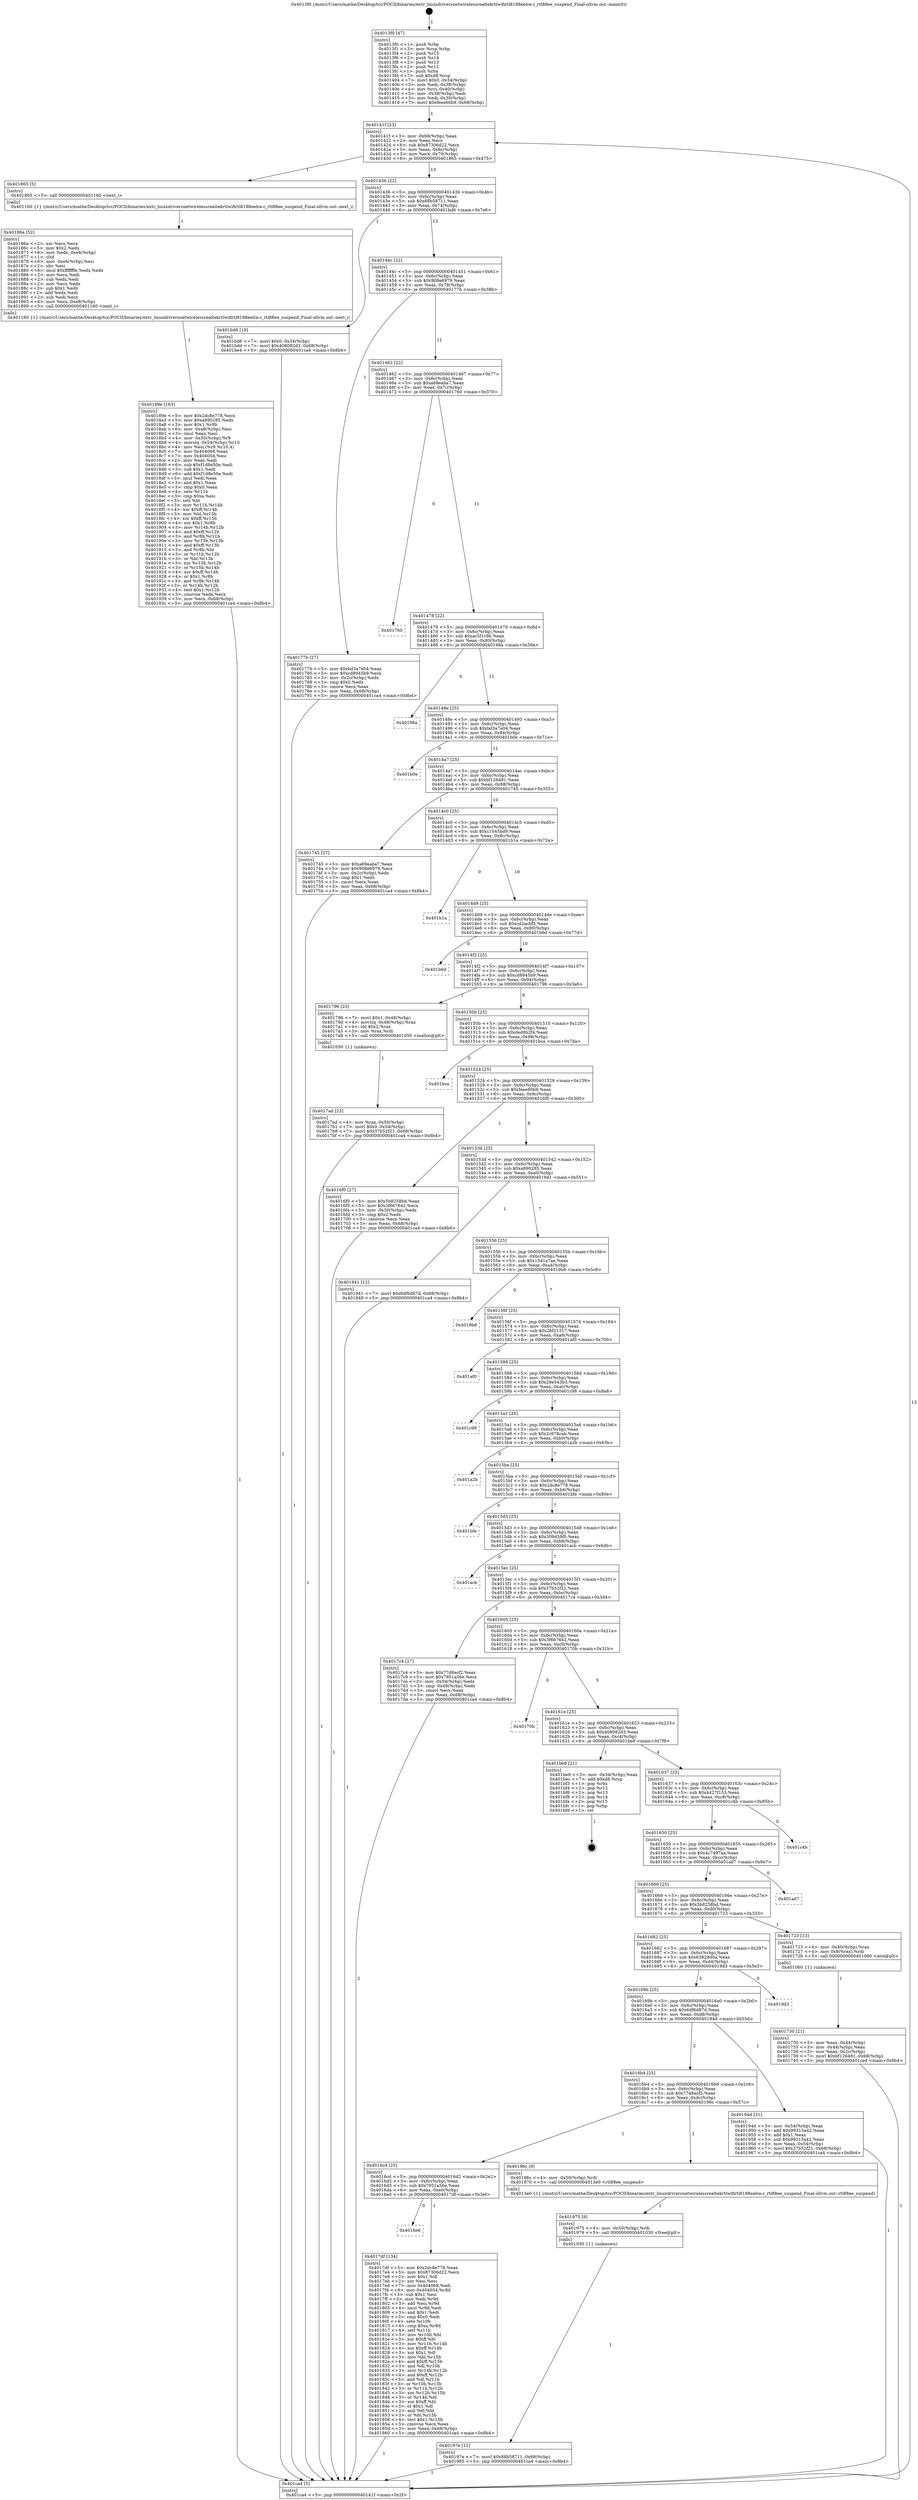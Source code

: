 digraph "0x4013f0" {
  label = "0x4013f0 (/mnt/c/Users/mathe/Desktop/tcc/POCII/binaries/extr_linuxdriversnetwirelessrealtekrtlwifirtl8188eehw.c_rtl88ee_suspend_Final-ollvm.out::main(0))"
  labelloc = "t"
  node[shape=record]

  Entry [label="",width=0.3,height=0.3,shape=circle,fillcolor=black,style=filled]
  "0x40141f" [label="{
     0x40141f [23]\l
     | [instrs]\l
     &nbsp;&nbsp;0x40141f \<+3\>: mov -0x68(%rbp),%eax\l
     &nbsp;&nbsp;0x401422 \<+2\>: mov %eax,%ecx\l
     &nbsp;&nbsp;0x401424 \<+6\>: sub $0x87306d22,%ecx\l
     &nbsp;&nbsp;0x40142a \<+3\>: mov %eax,-0x6c(%rbp)\l
     &nbsp;&nbsp;0x40142d \<+3\>: mov %ecx,-0x70(%rbp)\l
     &nbsp;&nbsp;0x401430 \<+6\>: je 0000000000401865 \<main+0x475\>\l
  }"]
  "0x401865" [label="{
     0x401865 [5]\l
     | [instrs]\l
     &nbsp;&nbsp;0x401865 \<+5\>: call 0000000000401160 \<next_i\>\l
     | [calls]\l
     &nbsp;&nbsp;0x401160 \{1\} (/mnt/c/Users/mathe/Desktop/tcc/POCII/binaries/extr_linuxdriversnetwirelessrealtekrtlwifirtl8188eehw.c_rtl88ee_suspend_Final-ollvm.out::next_i)\l
  }"]
  "0x401436" [label="{
     0x401436 [22]\l
     | [instrs]\l
     &nbsp;&nbsp;0x401436 \<+5\>: jmp 000000000040143b \<main+0x4b\>\l
     &nbsp;&nbsp;0x40143b \<+3\>: mov -0x6c(%rbp),%eax\l
     &nbsp;&nbsp;0x40143e \<+5\>: sub $0x88b58711,%eax\l
     &nbsp;&nbsp;0x401443 \<+3\>: mov %eax,-0x74(%rbp)\l
     &nbsp;&nbsp;0x401446 \<+6\>: je 0000000000401bd6 \<main+0x7e6\>\l
  }"]
  Exit [label="",width=0.3,height=0.3,shape=circle,fillcolor=black,style=filled,peripheries=2]
  "0x401bd6" [label="{
     0x401bd6 [19]\l
     | [instrs]\l
     &nbsp;&nbsp;0x401bd6 \<+7\>: movl $0x0,-0x34(%rbp)\l
     &nbsp;&nbsp;0x401bdd \<+7\>: movl $0x408082d3,-0x68(%rbp)\l
     &nbsp;&nbsp;0x401be4 \<+5\>: jmp 0000000000401ca4 \<main+0x8b4\>\l
  }"]
  "0x40144c" [label="{
     0x40144c [22]\l
     | [instrs]\l
     &nbsp;&nbsp;0x40144c \<+5\>: jmp 0000000000401451 \<main+0x61\>\l
     &nbsp;&nbsp;0x401451 \<+3\>: mov -0x6c(%rbp),%eax\l
     &nbsp;&nbsp;0x401454 \<+5\>: sub $0x908e6979,%eax\l
     &nbsp;&nbsp;0x401459 \<+3\>: mov %eax,-0x78(%rbp)\l
     &nbsp;&nbsp;0x40145c \<+6\>: je 000000000040177b \<main+0x38b\>\l
  }"]
  "0x40197e" [label="{
     0x40197e [12]\l
     | [instrs]\l
     &nbsp;&nbsp;0x40197e \<+7\>: movl $0x88b58711,-0x68(%rbp)\l
     &nbsp;&nbsp;0x401985 \<+5\>: jmp 0000000000401ca4 \<main+0x8b4\>\l
  }"]
  "0x40177b" [label="{
     0x40177b [27]\l
     | [instrs]\l
     &nbsp;&nbsp;0x40177b \<+5\>: mov $0xbd3a7e04,%eax\l
     &nbsp;&nbsp;0x401780 \<+5\>: mov $0xcd8945b9,%ecx\l
     &nbsp;&nbsp;0x401785 \<+3\>: mov -0x2c(%rbp),%edx\l
     &nbsp;&nbsp;0x401788 \<+3\>: cmp $0x0,%edx\l
     &nbsp;&nbsp;0x40178b \<+3\>: cmove %ecx,%eax\l
     &nbsp;&nbsp;0x40178e \<+3\>: mov %eax,-0x68(%rbp)\l
     &nbsp;&nbsp;0x401791 \<+5\>: jmp 0000000000401ca4 \<main+0x8b4\>\l
  }"]
  "0x401462" [label="{
     0x401462 [22]\l
     | [instrs]\l
     &nbsp;&nbsp;0x401462 \<+5\>: jmp 0000000000401467 \<main+0x77\>\l
     &nbsp;&nbsp;0x401467 \<+3\>: mov -0x6c(%rbp),%eax\l
     &nbsp;&nbsp;0x40146a \<+5\>: sub $0xa69eaba7,%eax\l
     &nbsp;&nbsp;0x40146f \<+3\>: mov %eax,-0x7c(%rbp)\l
     &nbsp;&nbsp;0x401472 \<+6\>: je 0000000000401760 \<main+0x370\>\l
  }"]
  "0x401975" [label="{
     0x401975 [9]\l
     | [instrs]\l
     &nbsp;&nbsp;0x401975 \<+4\>: mov -0x50(%rbp),%rdi\l
     &nbsp;&nbsp;0x401979 \<+5\>: call 0000000000401030 \<free@plt\>\l
     | [calls]\l
     &nbsp;&nbsp;0x401030 \{1\} (unknown)\l
  }"]
  "0x401760" [label="{
     0x401760\l
  }", style=dashed]
  "0x401478" [label="{
     0x401478 [22]\l
     | [instrs]\l
     &nbsp;&nbsp;0x401478 \<+5\>: jmp 000000000040147d \<main+0x8d\>\l
     &nbsp;&nbsp;0x40147d \<+3\>: mov -0x6c(%rbp),%eax\l
     &nbsp;&nbsp;0x401480 \<+5\>: sub $0xac5f1c9b,%eax\l
     &nbsp;&nbsp;0x401485 \<+3\>: mov %eax,-0x80(%rbp)\l
     &nbsp;&nbsp;0x401488 \<+6\>: je 000000000040198a \<main+0x59a\>\l
  }"]
  "0x40189e" [label="{
     0x40189e [163]\l
     | [instrs]\l
     &nbsp;&nbsp;0x40189e \<+5\>: mov $0x2dc8e778,%ecx\l
     &nbsp;&nbsp;0x4018a3 \<+5\>: mov $0xa890285,%edx\l
     &nbsp;&nbsp;0x4018a8 \<+3\>: mov $0x1,%r8b\l
     &nbsp;&nbsp;0x4018ab \<+6\>: mov -0xe8(%rbp),%esi\l
     &nbsp;&nbsp;0x4018b1 \<+3\>: imul %eax,%esi\l
     &nbsp;&nbsp;0x4018b4 \<+4\>: mov -0x50(%rbp),%r9\l
     &nbsp;&nbsp;0x4018b8 \<+4\>: movslq -0x54(%rbp),%r10\l
     &nbsp;&nbsp;0x4018bc \<+4\>: mov %esi,(%r9,%r10,4)\l
     &nbsp;&nbsp;0x4018c0 \<+7\>: mov 0x404068,%eax\l
     &nbsp;&nbsp;0x4018c7 \<+7\>: mov 0x404054,%esi\l
     &nbsp;&nbsp;0x4018ce \<+2\>: mov %eax,%edi\l
     &nbsp;&nbsp;0x4018d0 \<+6\>: sub $0xf1d8e50e,%edi\l
     &nbsp;&nbsp;0x4018d6 \<+3\>: sub $0x1,%edi\l
     &nbsp;&nbsp;0x4018d9 \<+6\>: add $0xf1d8e50e,%edi\l
     &nbsp;&nbsp;0x4018df \<+3\>: imul %edi,%eax\l
     &nbsp;&nbsp;0x4018e2 \<+3\>: and $0x1,%eax\l
     &nbsp;&nbsp;0x4018e5 \<+3\>: cmp $0x0,%eax\l
     &nbsp;&nbsp;0x4018e8 \<+4\>: sete %r11b\l
     &nbsp;&nbsp;0x4018ec \<+3\>: cmp $0xa,%esi\l
     &nbsp;&nbsp;0x4018ef \<+3\>: setl %bl\l
     &nbsp;&nbsp;0x4018f2 \<+3\>: mov %r11b,%r14b\l
     &nbsp;&nbsp;0x4018f5 \<+4\>: xor $0xff,%r14b\l
     &nbsp;&nbsp;0x4018f9 \<+3\>: mov %bl,%r15b\l
     &nbsp;&nbsp;0x4018fc \<+4\>: xor $0xff,%r15b\l
     &nbsp;&nbsp;0x401900 \<+4\>: xor $0x1,%r8b\l
     &nbsp;&nbsp;0x401904 \<+3\>: mov %r14b,%r12b\l
     &nbsp;&nbsp;0x401907 \<+4\>: and $0xff,%r12b\l
     &nbsp;&nbsp;0x40190b \<+3\>: and %r8b,%r11b\l
     &nbsp;&nbsp;0x40190e \<+3\>: mov %r15b,%r13b\l
     &nbsp;&nbsp;0x401911 \<+4\>: and $0xff,%r13b\l
     &nbsp;&nbsp;0x401915 \<+3\>: and %r8b,%bl\l
     &nbsp;&nbsp;0x401918 \<+3\>: or %r11b,%r12b\l
     &nbsp;&nbsp;0x40191b \<+3\>: or %bl,%r13b\l
     &nbsp;&nbsp;0x40191e \<+3\>: xor %r13b,%r12b\l
     &nbsp;&nbsp;0x401921 \<+3\>: or %r15b,%r14b\l
     &nbsp;&nbsp;0x401924 \<+4\>: xor $0xff,%r14b\l
     &nbsp;&nbsp;0x401928 \<+4\>: or $0x1,%r8b\l
     &nbsp;&nbsp;0x40192c \<+3\>: and %r8b,%r14b\l
     &nbsp;&nbsp;0x40192f \<+3\>: or %r14b,%r12b\l
     &nbsp;&nbsp;0x401932 \<+4\>: test $0x1,%r12b\l
     &nbsp;&nbsp;0x401936 \<+3\>: cmovne %edx,%ecx\l
     &nbsp;&nbsp;0x401939 \<+3\>: mov %ecx,-0x68(%rbp)\l
     &nbsp;&nbsp;0x40193c \<+5\>: jmp 0000000000401ca4 \<main+0x8b4\>\l
  }"]
  "0x40198a" [label="{
     0x40198a\l
  }", style=dashed]
  "0x40148e" [label="{
     0x40148e [25]\l
     | [instrs]\l
     &nbsp;&nbsp;0x40148e \<+5\>: jmp 0000000000401493 \<main+0xa3\>\l
     &nbsp;&nbsp;0x401493 \<+3\>: mov -0x6c(%rbp),%eax\l
     &nbsp;&nbsp;0x401496 \<+5\>: sub $0xbd3a7e04,%eax\l
     &nbsp;&nbsp;0x40149b \<+6\>: mov %eax,-0x84(%rbp)\l
     &nbsp;&nbsp;0x4014a1 \<+6\>: je 0000000000401b0e \<main+0x71e\>\l
  }"]
  "0x40186a" [label="{
     0x40186a [52]\l
     | [instrs]\l
     &nbsp;&nbsp;0x40186a \<+2\>: xor %ecx,%ecx\l
     &nbsp;&nbsp;0x40186c \<+5\>: mov $0x2,%edx\l
     &nbsp;&nbsp;0x401871 \<+6\>: mov %edx,-0xe4(%rbp)\l
     &nbsp;&nbsp;0x401877 \<+1\>: cltd\l
     &nbsp;&nbsp;0x401878 \<+6\>: mov -0xe4(%rbp),%esi\l
     &nbsp;&nbsp;0x40187e \<+2\>: idiv %esi\l
     &nbsp;&nbsp;0x401880 \<+6\>: imul $0xfffffffe,%edx,%edx\l
     &nbsp;&nbsp;0x401886 \<+2\>: mov %ecx,%edi\l
     &nbsp;&nbsp;0x401888 \<+2\>: sub %edx,%edi\l
     &nbsp;&nbsp;0x40188a \<+2\>: mov %ecx,%edx\l
     &nbsp;&nbsp;0x40188c \<+3\>: sub $0x1,%edx\l
     &nbsp;&nbsp;0x40188f \<+2\>: add %edx,%edi\l
     &nbsp;&nbsp;0x401891 \<+2\>: sub %edi,%ecx\l
     &nbsp;&nbsp;0x401893 \<+6\>: mov %ecx,-0xe8(%rbp)\l
     &nbsp;&nbsp;0x401899 \<+5\>: call 0000000000401160 \<next_i\>\l
     | [calls]\l
     &nbsp;&nbsp;0x401160 \{1\} (/mnt/c/Users/mathe/Desktop/tcc/POCII/binaries/extr_linuxdriversnetwirelessrealtekrtlwifirtl8188eehw.c_rtl88ee_suspend_Final-ollvm.out::next_i)\l
  }"]
  "0x401b0e" [label="{
     0x401b0e\l
  }", style=dashed]
  "0x4014a7" [label="{
     0x4014a7 [25]\l
     | [instrs]\l
     &nbsp;&nbsp;0x4014a7 \<+5\>: jmp 00000000004014ac \<main+0xbc\>\l
     &nbsp;&nbsp;0x4014ac \<+3\>: mov -0x6c(%rbp),%eax\l
     &nbsp;&nbsp;0x4014af \<+5\>: sub $0xbf126481,%eax\l
     &nbsp;&nbsp;0x4014b4 \<+6\>: mov %eax,-0x88(%rbp)\l
     &nbsp;&nbsp;0x4014ba \<+6\>: je 0000000000401745 \<main+0x355\>\l
  }"]
  "0x4016e6" [label="{
     0x4016e6\l
  }", style=dashed]
  "0x401745" [label="{
     0x401745 [27]\l
     | [instrs]\l
     &nbsp;&nbsp;0x401745 \<+5\>: mov $0xa69eaba7,%eax\l
     &nbsp;&nbsp;0x40174a \<+5\>: mov $0x908e6979,%ecx\l
     &nbsp;&nbsp;0x40174f \<+3\>: mov -0x2c(%rbp),%edx\l
     &nbsp;&nbsp;0x401752 \<+3\>: cmp $0x1,%edx\l
     &nbsp;&nbsp;0x401755 \<+3\>: cmovl %ecx,%eax\l
     &nbsp;&nbsp;0x401758 \<+3\>: mov %eax,-0x68(%rbp)\l
     &nbsp;&nbsp;0x40175b \<+5\>: jmp 0000000000401ca4 \<main+0x8b4\>\l
  }"]
  "0x4014c0" [label="{
     0x4014c0 [25]\l
     | [instrs]\l
     &nbsp;&nbsp;0x4014c0 \<+5\>: jmp 00000000004014c5 \<main+0xd5\>\l
     &nbsp;&nbsp;0x4014c5 \<+3\>: mov -0x6c(%rbp),%eax\l
     &nbsp;&nbsp;0x4014c8 \<+5\>: sub $0xc1045bd9,%eax\l
     &nbsp;&nbsp;0x4014cd \<+6\>: mov %eax,-0x8c(%rbp)\l
     &nbsp;&nbsp;0x4014d3 \<+6\>: je 0000000000401b1a \<main+0x72a\>\l
  }"]
  "0x4017df" [label="{
     0x4017df [134]\l
     | [instrs]\l
     &nbsp;&nbsp;0x4017df \<+5\>: mov $0x2dc8e778,%eax\l
     &nbsp;&nbsp;0x4017e4 \<+5\>: mov $0x87306d22,%ecx\l
     &nbsp;&nbsp;0x4017e9 \<+2\>: mov $0x1,%dl\l
     &nbsp;&nbsp;0x4017eb \<+2\>: xor %esi,%esi\l
     &nbsp;&nbsp;0x4017ed \<+7\>: mov 0x404068,%edi\l
     &nbsp;&nbsp;0x4017f4 \<+8\>: mov 0x404054,%r8d\l
     &nbsp;&nbsp;0x4017fc \<+3\>: sub $0x1,%esi\l
     &nbsp;&nbsp;0x4017ff \<+3\>: mov %edi,%r9d\l
     &nbsp;&nbsp;0x401802 \<+3\>: add %esi,%r9d\l
     &nbsp;&nbsp;0x401805 \<+4\>: imul %r9d,%edi\l
     &nbsp;&nbsp;0x401809 \<+3\>: and $0x1,%edi\l
     &nbsp;&nbsp;0x40180c \<+3\>: cmp $0x0,%edi\l
     &nbsp;&nbsp;0x40180f \<+4\>: sete %r10b\l
     &nbsp;&nbsp;0x401813 \<+4\>: cmp $0xa,%r8d\l
     &nbsp;&nbsp;0x401817 \<+4\>: setl %r11b\l
     &nbsp;&nbsp;0x40181b \<+3\>: mov %r10b,%bl\l
     &nbsp;&nbsp;0x40181e \<+3\>: xor $0xff,%bl\l
     &nbsp;&nbsp;0x401821 \<+3\>: mov %r11b,%r14b\l
     &nbsp;&nbsp;0x401824 \<+4\>: xor $0xff,%r14b\l
     &nbsp;&nbsp;0x401828 \<+3\>: xor $0x1,%dl\l
     &nbsp;&nbsp;0x40182b \<+3\>: mov %bl,%r15b\l
     &nbsp;&nbsp;0x40182e \<+4\>: and $0xff,%r15b\l
     &nbsp;&nbsp;0x401832 \<+3\>: and %dl,%r10b\l
     &nbsp;&nbsp;0x401835 \<+3\>: mov %r14b,%r12b\l
     &nbsp;&nbsp;0x401838 \<+4\>: and $0xff,%r12b\l
     &nbsp;&nbsp;0x40183c \<+3\>: and %dl,%r11b\l
     &nbsp;&nbsp;0x40183f \<+3\>: or %r10b,%r15b\l
     &nbsp;&nbsp;0x401842 \<+3\>: or %r11b,%r12b\l
     &nbsp;&nbsp;0x401845 \<+3\>: xor %r12b,%r15b\l
     &nbsp;&nbsp;0x401848 \<+3\>: or %r14b,%bl\l
     &nbsp;&nbsp;0x40184b \<+3\>: xor $0xff,%bl\l
     &nbsp;&nbsp;0x40184e \<+3\>: or $0x1,%dl\l
     &nbsp;&nbsp;0x401851 \<+2\>: and %dl,%bl\l
     &nbsp;&nbsp;0x401853 \<+3\>: or %bl,%r15b\l
     &nbsp;&nbsp;0x401856 \<+4\>: test $0x1,%r15b\l
     &nbsp;&nbsp;0x40185a \<+3\>: cmovne %ecx,%eax\l
     &nbsp;&nbsp;0x40185d \<+3\>: mov %eax,-0x68(%rbp)\l
     &nbsp;&nbsp;0x401860 \<+5\>: jmp 0000000000401ca4 \<main+0x8b4\>\l
  }"]
  "0x401b1a" [label="{
     0x401b1a\l
  }", style=dashed]
  "0x4014d9" [label="{
     0x4014d9 [25]\l
     | [instrs]\l
     &nbsp;&nbsp;0x4014d9 \<+5\>: jmp 00000000004014de \<main+0xee\>\l
     &nbsp;&nbsp;0x4014de \<+3\>: mov -0x6c(%rbp),%eax\l
     &nbsp;&nbsp;0x4014e1 \<+5\>: sub $0xcd2acbf3,%eax\l
     &nbsp;&nbsp;0x4014e6 \<+6\>: mov %eax,-0x90(%rbp)\l
     &nbsp;&nbsp;0x4014ec \<+6\>: je 0000000000401b6d \<main+0x77d\>\l
  }"]
  "0x4016cd" [label="{
     0x4016cd [25]\l
     | [instrs]\l
     &nbsp;&nbsp;0x4016cd \<+5\>: jmp 00000000004016d2 \<main+0x2e2\>\l
     &nbsp;&nbsp;0x4016d2 \<+3\>: mov -0x6c(%rbp),%eax\l
     &nbsp;&nbsp;0x4016d5 \<+5\>: sub $0x7951a56e,%eax\l
     &nbsp;&nbsp;0x4016da \<+6\>: mov %eax,-0xe0(%rbp)\l
     &nbsp;&nbsp;0x4016e0 \<+6\>: je 00000000004017df \<main+0x3ef\>\l
  }"]
  "0x401b6d" [label="{
     0x401b6d\l
  }", style=dashed]
  "0x4014f2" [label="{
     0x4014f2 [25]\l
     | [instrs]\l
     &nbsp;&nbsp;0x4014f2 \<+5\>: jmp 00000000004014f7 \<main+0x107\>\l
     &nbsp;&nbsp;0x4014f7 \<+3\>: mov -0x6c(%rbp),%eax\l
     &nbsp;&nbsp;0x4014fa \<+5\>: sub $0xcd8945b9,%eax\l
     &nbsp;&nbsp;0x4014ff \<+6\>: mov %eax,-0x94(%rbp)\l
     &nbsp;&nbsp;0x401505 \<+6\>: je 0000000000401796 \<main+0x3a6\>\l
  }"]
  "0x40196c" [label="{
     0x40196c [9]\l
     | [instrs]\l
     &nbsp;&nbsp;0x40196c \<+4\>: mov -0x50(%rbp),%rdi\l
     &nbsp;&nbsp;0x401970 \<+5\>: call 00000000004013e0 \<rtl88ee_suspend\>\l
     | [calls]\l
     &nbsp;&nbsp;0x4013e0 \{1\} (/mnt/c/Users/mathe/Desktop/tcc/POCII/binaries/extr_linuxdriversnetwirelessrealtekrtlwifirtl8188eehw.c_rtl88ee_suspend_Final-ollvm.out::rtl88ee_suspend)\l
  }"]
  "0x401796" [label="{
     0x401796 [23]\l
     | [instrs]\l
     &nbsp;&nbsp;0x401796 \<+7\>: movl $0x1,-0x48(%rbp)\l
     &nbsp;&nbsp;0x40179d \<+4\>: movslq -0x48(%rbp),%rax\l
     &nbsp;&nbsp;0x4017a1 \<+4\>: shl $0x2,%rax\l
     &nbsp;&nbsp;0x4017a5 \<+3\>: mov %rax,%rdi\l
     &nbsp;&nbsp;0x4017a8 \<+5\>: call 0000000000401050 \<malloc@plt\>\l
     | [calls]\l
     &nbsp;&nbsp;0x401050 \{1\} (unknown)\l
  }"]
  "0x40150b" [label="{
     0x40150b [25]\l
     | [instrs]\l
     &nbsp;&nbsp;0x40150b \<+5\>: jmp 0000000000401510 \<main+0x120\>\l
     &nbsp;&nbsp;0x401510 \<+3\>: mov -0x6c(%rbp),%eax\l
     &nbsp;&nbsp;0x401513 \<+5\>: sub $0xded8b2f4,%eax\l
     &nbsp;&nbsp;0x401518 \<+6\>: mov %eax,-0x98(%rbp)\l
     &nbsp;&nbsp;0x40151e \<+6\>: je 0000000000401bca \<main+0x7da\>\l
  }"]
  "0x4016b4" [label="{
     0x4016b4 [25]\l
     | [instrs]\l
     &nbsp;&nbsp;0x4016b4 \<+5\>: jmp 00000000004016b9 \<main+0x2c9\>\l
     &nbsp;&nbsp;0x4016b9 \<+3\>: mov -0x6c(%rbp),%eax\l
     &nbsp;&nbsp;0x4016bc \<+5\>: sub $0x77d8acf2,%eax\l
     &nbsp;&nbsp;0x4016c1 \<+6\>: mov %eax,-0xdc(%rbp)\l
     &nbsp;&nbsp;0x4016c7 \<+6\>: je 000000000040196c \<main+0x57c\>\l
  }"]
  "0x401bca" [label="{
     0x401bca\l
  }", style=dashed]
  "0x401524" [label="{
     0x401524 [25]\l
     | [instrs]\l
     &nbsp;&nbsp;0x401524 \<+5\>: jmp 0000000000401529 \<main+0x139\>\l
     &nbsp;&nbsp;0x401529 \<+3\>: mov -0x6c(%rbp),%eax\l
     &nbsp;&nbsp;0x40152c \<+5\>: sub $0xfeee60b9,%eax\l
     &nbsp;&nbsp;0x401531 \<+6\>: mov %eax,-0x9c(%rbp)\l
     &nbsp;&nbsp;0x401537 \<+6\>: je 00000000004016f0 \<main+0x300\>\l
  }"]
  "0x40194d" [label="{
     0x40194d [31]\l
     | [instrs]\l
     &nbsp;&nbsp;0x40194d \<+3\>: mov -0x54(%rbp),%eax\l
     &nbsp;&nbsp;0x401950 \<+5\>: add $0x99315a42,%eax\l
     &nbsp;&nbsp;0x401955 \<+3\>: add $0x1,%eax\l
     &nbsp;&nbsp;0x401958 \<+5\>: sub $0x99315a42,%eax\l
     &nbsp;&nbsp;0x40195d \<+3\>: mov %eax,-0x54(%rbp)\l
     &nbsp;&nbsp;0x401960 \<+7\>: movl $0x37b52f21,-0x68(%rbp)\l
     &nbsp;&nbsp;0x401967 \<+5\>: jmp 0000000000401ca4 \<main+0x8b4\>\l
  }"]
  "0x4016f0" [label="{
     0x4016f0 [27]\l
     | [instrs]\l
     &nbsp;&nbsp;0x4016f0 \<+5\>: mov $0x5b8258bd,%eax\l
     &nbsp;&nbsp;0x4016f5 \<+5\>: mov $0x3f667642,%ecx\l
     &nbsp;&nbsp;0x4016fa \<+3\>: mov -0x30(%rbp),%edx\l
     &nbsp;&nbsp;0x4016fd \<+3\>: cmp $0x2,%edx\l
     &nbsp;&nbsp;0x401700 \<+3\>: cmovne %ecx,%eax\l
     &nbsp;&nbsp;0x401703 \<+3\>: mov %eax,-0x68(%rbp)\l
     &nbsp;&nbsp;0x401706 \<+5\>: jmp 0000000000401ca4 \<main+0x8b4\>\l
  }"]
  "0x40153d" [label="{
     0x40153d [25]\l
     | [instrs]\l
     &nbsp;&nbsp;0x40153d \<+5\>: jmp 0000000000401542 \<main+0x152\>\l
     &nbsp;&nbsp;0x401542 \<+3\>: mov -0x6c(%rbp),%eax\l
     &nbsp;&nbsp;0x401545 \<+5\>: sub $0xa890285,%eax\l
     &nbsp;&nbsp;0x40154a \<+6\>: mov %eax,-0xa0(%rbp)\l
     &nbsp;&nbsp;0x401550 \<+6\>: je 0000000000401941 \<main+0x551\>\l
  }"]
  "0x401ca4" [label="{
     0x401ca4 [5]\l
     | [instrs]\l
     &nbsp;&nbsp;0x401ca4 \<+5\>: jmp 000000000040141f \<main+0x2f\>\l
  }"]
  "0x4013f0" [label="{
     0x4013f0 [47]\l
     | [instrs]\l
     &nbsp;&nbsp;0x4013f0 \<+1\>: push %rbp\l
     &nbsp;&nbsp;0x4013f1 \<+3\>: mov %rsp,%rbp\l
     &nbsp;&nbsp;0x4013f4 \<+2\>: push %r15\l
     &nbsp;&nbsp;0x4013f6 \<+2\>: push %r14\l
     &nbsp;&nbsp;0x4013f8 \<+2\>: push %r13\l
     &nbsp;&nbsp;0x4013fa \<+2\>: push %r12\l
     &nbsp;&nbsp;0x4013fc \<+1\>: push %rbx\l
     &nbsp;&nbsp;0x4013fd \<+7\>: sub $0xd8,%rsp\l
     &nbsp;&nbsp;0x401404 \<+7\>: movl $0x0,-0x34(%rbp)\l
     &nbsp;&nbsp;0x40140b \<+3\>: mov %edi,-0x38(%rbp)\l
     &nbsp;&nbsp;0x40140e \<+4\>: mov %rsi,-0x40(%rbp)\l
     &nbsp;&nbsp;0x401412 \<+3\>: mov -0x38(%rbp),%edi\l
     &nbsp;&nbsp;0x401415 \<+3\>: mov %edi,-0x30(%rbp)\l
     &nbsp;&nbsp;0x401418 \<+7\>: movl $0xfeee60b9,-0x68(%rbp)\l
  }"]
  "0x40169b" [label="{
     0x40169b [25]\l
     | [instrs]\l
     &nbsp;&nbsp;0x40169b \<+5\>: jmp 00000000004016a0 \<main+0x2b0\>\l
     &nbsp;&nbsp;0x4016a0 \<+3\>: mov -0x6c(%rbp),%eax\l
     &nbsp;&nbsp;0x4016a3 \<+5\>: sub $0x6df6d87d,%eax\l
     &nbsp;&nbsp;0x4016a8 \<+6\>: mov %eax,-0xd8(%rbp)\l
     &nbsp;&nbsp;0x4016ae \<+6\>: je 000000000040194d \<main+0x55d\>\l
  }"]
  "0x401941" [label="{
     0x401941 [12]\l
     | [instrs]\l
     &nbsp;&nbsp;0x401941 \<+7\>: movl $0x6df6d87d,-0x68(%rbp)\l
     &nbsp;&nbsp;0x401948 \<+5\>: jmp 0000000000401ca4 \<main+0x8b4\>\l
  }"]
  "0x401556" [label="{
     0x401556 [25]\l
     | [instrs]\l
     &nbsp;&nbsp;0x401556 \<+5\>: jmp 000000000040155b \<main+0x16b\>\l
     &nbsp;&nbsp;0x40155b \<+3\>: mov -0x6c(%rbp),%eax\l
     &nbsp;&nbsp;0x40155e \<+5\>: sub $0x15d1a7ae,%eax\l
     &nbsp;&nbsp;0x401563 \<+6\>: mov %eax,-0xa4(%rbp)\l
     &nbsp;&nbsp;0x401569 \<+6\>: je 00000000004019b8 \<main+0x5c8\>\l
  }"]
  "0x4019d3" [label="{
     0x4019d3\l
  }", style=dashed]
  "0x4019b8" [label="{
     0x4019b8\l
  }", style=dashed]
  "0x40156f" [label="{
     0x40156f [25]\l
     | [instrs]\l
     &nbsp;&nbsp;0x40156f \<+5\>: jmp 0000000000401574 \<main+0x184\>\l
     &nbsp;&nbsp;0x401574 \<+3\>: mov -0x6c(%rbp),%eax\l
     &nbsp;&nbsp;0x401577 \<+5\>: sub $0x26f21317,%eax\l
     &nbsp;&nbsp;0x40157c \<+6\>: mov %eax,-0xa8(%rbp)\l
     &nbsp;&nbsp;0x401582 \<+6\>: je 0000000000401af0 \<main+0x700\>\l
  }"]
  "0x4017ad" [label="{
     0x4017ad [23]\l
     | [instrs]\l
     &nbsp;&nbsp;0x4017ad \<+4\>: mov %rax,-0x50(%rbp)\l
     &nbsp;&nbsp;0x4017b1 \<+7\>: movl $0x0,-0x54(%rbp)\l
     &nbsp;&nbsp;0x4017b8 \<+7\>: movl $0x37b52f21,-0x68(%rbp)\l
     &nbsp;&nbsp;0x4017bf \<+5\>: jmp 0000000000401ca4 \<main+0x8b4\>\l
  }"]
  "0x401af0" [label="{
     0x401af0\l
  }", style=dashed]
  "0x401588" [label="{
     0x401588 [25]\l
     | [instrs]\l
     &nbsp;&nbsp;0x401588 \<+5\>: jmp 000000000040158d \<main+0x19d\>\l
     &nbsp;&nbsp;0x40158d \<+3\>: mov -0x6c(%rbp),%eax\l
     &nbsp;&nbsp;0x401590 \<+5\>: sub $0x29e543b3,%eax\l
     &nbsp;&nbsp;0x401595 \<+6\>: mov %eax,-0xac(%rbp)\l
     &nbsp;&nbsp;0x40159b \<+6\>: je 0000000000401c98 \<main+0x8a8\>\l
  }"]
  "0x401730" [label="{
     0x401730 [21]\l
     | [instrs]\l
     &nbsp;&nbsp;0x401730 \<+3\>: mov %eax,-0x44(%rbp)\l
     &nbsp;&nbsp;0x401733 \<+3\>: mov -0x44(%rbp),%eax\l
     &nbsp;&nbsp;0x401736 \<+3\>: mov %eax,-0x2c(%rbp)\l
     &nbsp;&nbsp;0x401739 \<+7\>: movl $0xbf126481,-0x68(%rbp)\l
     &nbsp;&nbsp;0x401740 \<+5\>: jmp 0000000000401ca4 \<main+0x8b4\>\l
  }"]
  "0x401c98" [label="{
     0x401c98\l
  }", style=dashed]
  "0x4015a1" [label="{
     0x4015a1 [25]\l
     | [instrs]\l
     &nbsp;&nbsp;0x4015a1 \<+5\>: jmp 00000000004015a6 \<main+0x1b6\>\l
     &nbsp;&nbsp;0x4015a6 \<+3\>: mov -0x6c(%rbp),%eax\l
     &nbsp;&nbsp;0x4015a9 \<+5\>: sub $0x2c978cab,%eax\l
     &nbsp;&nbsp;0x4015ae \<+6\>: mov %eax,-0xb0(%rbp)\l
     &nbsp;&nbsp;0x4015b4 \<+6\>: je 0000000000401a2b \<main+0x63b\>\l
  }"]
  "0x401682" [label="{
     0x401682 [25]\l
     | [instrs]\l
     &nbsp;&nbsp;0x401682 \<+5\>: jmp 0000000000401687 \<main+0x297\>\l
     &nbsp;&nbsp;0x401687 \<+3\>: mov -0x6c(%rbp),%eax\l
     &nbsp;&nbsp;0x40168a \<+5\>: sub $0x63828d0a,%eax\l
     &nbsp;&nbsp;0x40168f \<+6\>: mov %eax,-0xd4(%rbp)\l
     &nbsp;&nbsp;0x401695 \<+6\>: je 00000000004019d3 \<main+0x5e3\>\l
  }"]
  "0x401a2b" [label="{
     0x401a2b\l
  }", style=dashed]
  "0x4015ba" [label="{
     0x4015ba [25]\l
     | [instrs]\l
     &nbsp;&nbsp;0x4015ba \<+5\>: jmp 00000000004015bf \<main+0x1cf\>\l
     &nbsp;&nbsp;0x4015bf \<+3\>: mov -0x6c(%rbp),%eax\l
     &nbsp;&nbsp;0x4015c2 \<+5\>: sub $0x2dc8e778,%eax\l
     &nbsp;&nbsp;0x4015c7 \<+6\>: mov %eax,-0xb4(%rbp)\l
     &nbsp;&nbsp;0x4015cd \<+6\>: je 0000000000401bfe \<main+0x80e\>\l
  }"]
  "0x401723" [label="{
     0x401723 [13]\l
     | [instrs]\l
     &nbsp;&nbsp;0x401723 \<+4\>: mov -0x40(%rbp),%rax\l
     &nbsp;&nbsp;0x401727 \<+4\>: mov 0x8(%rax),%rdi\l
     &nbsp;&nbsp;0x40172b \<+5\>: call 0000000000401060 \<atoi@plt\>\l
     | [calls]\l
     &nbsp;&nbsp;0x401060 \{1\} (unknown)\l
  }"]
  "0x401bfe" [label="{
     0x401bfe\l
  }", style=dashed]
  "0x4015d3" [label="{
     0x4015d3 [25]\l
     | [instrs]\l
     &nbsp;&nbsp;0x4015d3 \<+5\>: jmp 00000000004015d8 \<main+0x1e8\>\l
     &nbsp;&nbsp;0x4015d8 \<+3\>: mov -0x6c(%rbp),%eax\l
     &nbsp;&nbsp;0x4015db \<+5\>: sub $0x309d59f0,%eax\l
     &nbsp;&nbsp;0x4015e0 \<+6\>: mov %eax,-0xb8(%rbp)\l
     &nbsp;&nbsp;0x4015e6 \<+6\>: je 0000000000401acb \<main+0x6db\>\l
  }"]
  "0x401669" [label="{
     0x401669 [25]\l
     | [instrs]\l
     &nbsp;&nbsp;0x401669 \<+5\>: jmp 000000000040166e \<main+0x27e\>\l
     &nbsp;&nbsp;0x40166e \<+3\>: mov -0x6c(%rbp),%eax\l
     &nbsp;&nbsp;0x401671 \<+5\>: sub $0x5b8258bd,%eax\l
     &nbsp;&nbsp;0x401676 \<+6\>: mov %eax,-0xd0(%rbp)\l
     &nbsp;&nbsp;0x40167c \<+6\>: je 0000000000401723 \<main+0x333\>\l
  }"]
  "0x401acb" [label="{
     0x401acb\l
  }", style=dashed]
  "0x4015ec" [label="{
     0x4015ec [25]\l
     | [instrs]\l
     &nbsp;&nbsp;0x4015ec \<+5\>: jmp 00000000004015f1 \<main+0x201\>\l
     &nbsp;&nbsp;0x4015f1 \<+3\>: mov -0x6c(%rbp),%eax\l
     &nbsp;&nbsp;0x4015f4 \<+5\>: sub $0x37b52f21,%eax\l
     &nbsp;&nbsp;0x4015f9 \<+6\>: mov %eax,-0xbc(%rbp)\l
     &nbsp;&nbsp;0x4015ff \<+6\>: je 00000000004017c4 \<main+0x3d4\>\l
  }"]
  "0x401ad7" [label="{
     0x401ad7\l
  }", style=dashed]
  "0x4017c4" [label="{
     0x4017c4 [27]\l
     | [instrs]\l
     &nbsp;&nbsp;0x4017c4 \<+5\>: mov $0x77d8acf2,%eax\l
     &nbsp;&nbsp;0x4017c9 \<+5\>: mov $0x7951a56e,%ecx\l
     &nbsp;&nbsp;0x4017ce \<+3\>: mov -0x54(%rbp),%edx\l
     &nbsp;&nbsp;0x4017d1 \<+3\>: cmp -0x48(%rbp),%edx\l
     &nbsp;&nbsp;0x4017d4 \<+3\>: cmovl %ecx,%eax\l
     &nbsp;&nbsp;0x4017d7 \<+3\>: mov %eax,-0x68(%rbp)\l
     &nbsp;&nbsp;0x4017da \<+5\>: jmp 0000000000401ca4 \<main+0x8b4\>\l
  }"]
  "0x401605" [label="{
     0x401605 [25]\l
     | [instrs]\l
     &nbsp;&nbsp;0x401605 \<+5\>: jmp 000000000040160a \<main+0x21a\>\l
     &nbsp;&nbsp;0x40160a \<+3\>: mov -0x6c(%rbp),%eax\l
     &nbsp;&nbsp;0x40160d \<+5\>: sub $0x3f667642,%eax\l
     &nbsp;&nbsp;0x401612 \<+6\>: mov %eax,-0xc0(%rbp)\l
     &nbsp;&nbsp;0x401618 \<+6\>: je 000000000040170b \<main+0x31b\>\l
  }"]
  "0x401650" [label="{
     0x401650 [25]\l
     | [instrs]\l
     &nbsp;&nbsp;0x401650 \<+5\>: jmp 0000000000401655 \<main+0x265\>\l
     &nbsp;&nbsp;0x401655 \<+3\>: mov -0x6c(%rbp),%eax\l
     &nbsp;&nbsp;0x401658 \<+5\>: sub $0x4c7497aa,%eax\l
     &nbsp;&nbsp;0x40165d \<+6\>: mov %eax,-0xcc(%rbp)\l
     &nbsp;&nbsp;0x401663 \<+6\>: je 0000000000401ad7 \<main+0x6e7\>\l
  }"]
  "0x40170b" [label="{
     0x40170b\l
  }", style=dashed]
  "0x40161e" [label="{
     0x40161e [25]\l
     | [instrs]\l
     &nbsp;&nbsp;0x40161e \<+5\>: jmp 0000000000401623 \<main+0x233\>\l
     &nbsp;&nbsp;0x401623 \<+3\>: mov -0x6c(%rbp),%eax\l
     &nbsp;&nbsp;0x401626 \<+5\>: sub $0x408082d3,%eax\l
     &nbsp;&nbsp;0x40162b \<+6\>: mov %eax,-0xc4(%rbp)\l
     &nbsp;&nbsp;0x401631 \<+6\>: je 0000000000401be9 \<main+0x7f9\>\l
  }"]
  "0x401c4b" [label="{
     0x401c4b\l
  }", style=dashed]
  "0x401be9" [label="{
     0x401be9 [21]\l
     | [instrs]\l
     &nbsp;&nbsp;0x401be9 \<+3\>: mov -0x34(%rbp),%eax\l
     &nbsp;&nbsp;0x401bec \<+7\>: add $0xd8,%rsp\l
     &nbsp;&nbsp;0x401bf3 \<+1\>: pop %rbx\l
     &nbsp;&nbsp;0x401bf4 \<+2\>: pop %r12\l
     &nbsp;&nbsp;0x401bf6 \<+2\>: pop %r13\l
     &nbsp;&nbsp;0x401bf8 \<+2\>: pop %r14\l
     &nbsp;&nbsp;0x401bfa \<+2\>: pop %r15\l
     &nbsp;&nbsp;0x401bfc \<+1\>: pop %rbp\l
     &nbsp;&nbsp;0x401bfd \<+1\>: ret\l
  }"]
  "0x401637" [label="{
     0x401637 [25]\l
     | [instrs]\l
     &nbsp;&nbsp;0x401637 \<+5\>: jmp 000000000040163c \<main+0x24c\>\l
     &nbsp;&nbsp;0x40163c \<+3\>: mov -0x6c(%rbp),%eax\l
     &nbsp;&nbsp;0x40163f \<+5\>: sub $0x4427f153,%eax\l
     &nbsp;&nbsp;0x401644 \<+6\>: mov %eax,-0xc8(%rbp)\l
     &nbsp;&nbsp;0x40164a \<+6\>: je 0000000000401c4b \<main+0x85b\>\l
  }"]
  Entry -> "0x4013f0" [label=" 1"]
  "0x40141f" -> "0x401865" [label=" 1"]
  "0x40141f" -> "0x401436" [label=" 13"]
  "0x401be9" -> Exit [label=" 1"]
  "0x401436" -> "0x401bd6" [label=" 1"]
  "0x401436" -> "0x40144c" [label=" 12"]
  "0x401bd6" -> "0x401ca4" [label=" 1"]
  "0x40144c" -> "0x40177b" [label=" 1"]
  "0x40144c" -> "0x401462" [label=" 11"]
  "0x40197e" -> "0x401ca4" [label=" 1"]
  "0x401462" -> "0x401760" [label=" 0"]
  "0x401462" -> "0x401478" [label=" 11"]
  "0x401975" -> "0x40197e" [label=" 1"]
  "0x401478" -> "0x40198a" [label=" 0"]
  "0x401478" -> "0x40148e" [label=" 11"]
  "0x40196c" -> "0x401975" [label=" 1"]
  "0x40148e" -> "0x401b0e" [label=" 0"]
  "0x40148e" -> "0x4014a7" [label=" 11"]
  "0x40194d" -> "0x401ca4" [label=" 1"]
  "0x4014a7" -> "0x401745" [label=" 1"]
  "0x4014a7" -> "0x4014c0" [label=" 10"]
  "0x401941" -> "0x401ca4" [label=" 1"]
  "0x4014c0" -> "0x401b1a" [label=" 0"]
  "0x4014c0" -> "0x4014d9" [label=" 10"]
  "0x40189e" -> "0x401ca4" [label=" 1"]
  "0x4014d9" -> "0x401b6d" [label=" 0"]
  "0x4014d9" -> "0x4014f2" [label=" 10"]
  "0x401865" -> "0x40186a" [label=" 1"]
  "0x4014f2" -> "0x401796" [label=" 1"]
  "0x4014f2" -> "0x40150b" [label=" 9"]
  "0x4017df" -> "0x401ca4" [label=" 1"]
  "0x40150b" -> "0x401bca" [label=" 0"]
  "0x40150b" -> "0x401524" [label=" 9"]
  "0x4016cd" -> "0x4017df" [label=" 1"]
  "0x401524" -> "0x4016f0" [label=" 1"]
  "0x401524" -> "0x40153d" [label=" 8"]
  "0x4016f0" -> "0x401ca4" [label=" 1"]
  "0x4013f0" -> "0x40141f" [label=" 1"]
  "0x401ca4" -> "0x40141f" [label=" 13"]
  "0x40186a" -> "0x40189e" [label=" 1"]
  "0x40153d" -> "0x401941" [label=" 1"]
  "0x40153d" -> "0x401556" [label=" 7"]
  "0x4016b4" -> "0x40196c" [label=" 1"]
  "0x401556" -> "0x4019b8" [label=" 0"]
  "0x401556" -> "0x40156f" [label=" 7"]
  "0x4016cd" -> "0x4016e6" [label=" 0"]
  "0x40156f" -> "0x401af0" [label=" 0"]
  "0x40156f" -> "0x401588" [label=" 7"]
  "0x40169b" -> "0x40194d" [label=" 1"]
  "0x401588" -> "0x401c98" [label=" 0"]
  "0x401588" -> "0x4015a1" [label=" 7"]
  "0x4016b4" -> "0x4016cd" [label=" 1"]
  "0x4015a1" -> "0x401a2b" [label=" 0"]
  "0x4015a1" -> "0x4015ba" [label=" 7"]
  "0x401682" -> "0x40169b" [label=" 3"]
  "0x4015ba" -> "0x401bfe" [label=" 0"]
  "0x4015ba" -> "0x4015d3" [label=" 7"]
  "0x401682" -> "0x4019d3" [label=" 0"]
  "0x4015d3" -> "0x401acb" [label=" 0"]
  "0x4015d3" -> "0x4015ec" [label=" 7"]
  "0x4017c4" -> "0x401ca4" [label=" 2"]
  "0x4015ec" -> "0x4017c4" [label=" 2"]
  "0x4015ec" -> "0x401605" [label=" 5"]
  "0x4017ad" -> "0x401ca4" [label=" 1"]
  "0x401605" -> "0x40170b" [label=" 0"]
  "0x401605" -> "0x40161e" [label=" 5"]
  "0x40177b" -> "0x401ca4" [label=" 1"]
  "0x40161e" -> "0x401be9" [label=" 1"]
  "0x40161e" -> "0x401637" [label=" 4"]
  "0x401745" -> "0x401ca4" [label=" 1"]
  "0x401637" -> "0x401c4b" [label=" 0"]
  "0x401637" -> "0x401650" [label=" 4"]
  "0x401796" -> "0x4017ad" [label=" 1"]
  "0x401650" -> "0x401ad7" [label=" 0"]
  "0x401650" -> "0x401669" [label=" 4"]
  "0x40169b" -> "0x4016b4" [label=" 2"]
  "0x401669" -> "0x401723" [label=" 1"]
  "0x401669" -> "0x401682" [label=" 3"]
  "0x401723" -> "0x401730" [label=" 1"]
  "0x401730" -> "0x401ca4" [label=" 1"]
}
